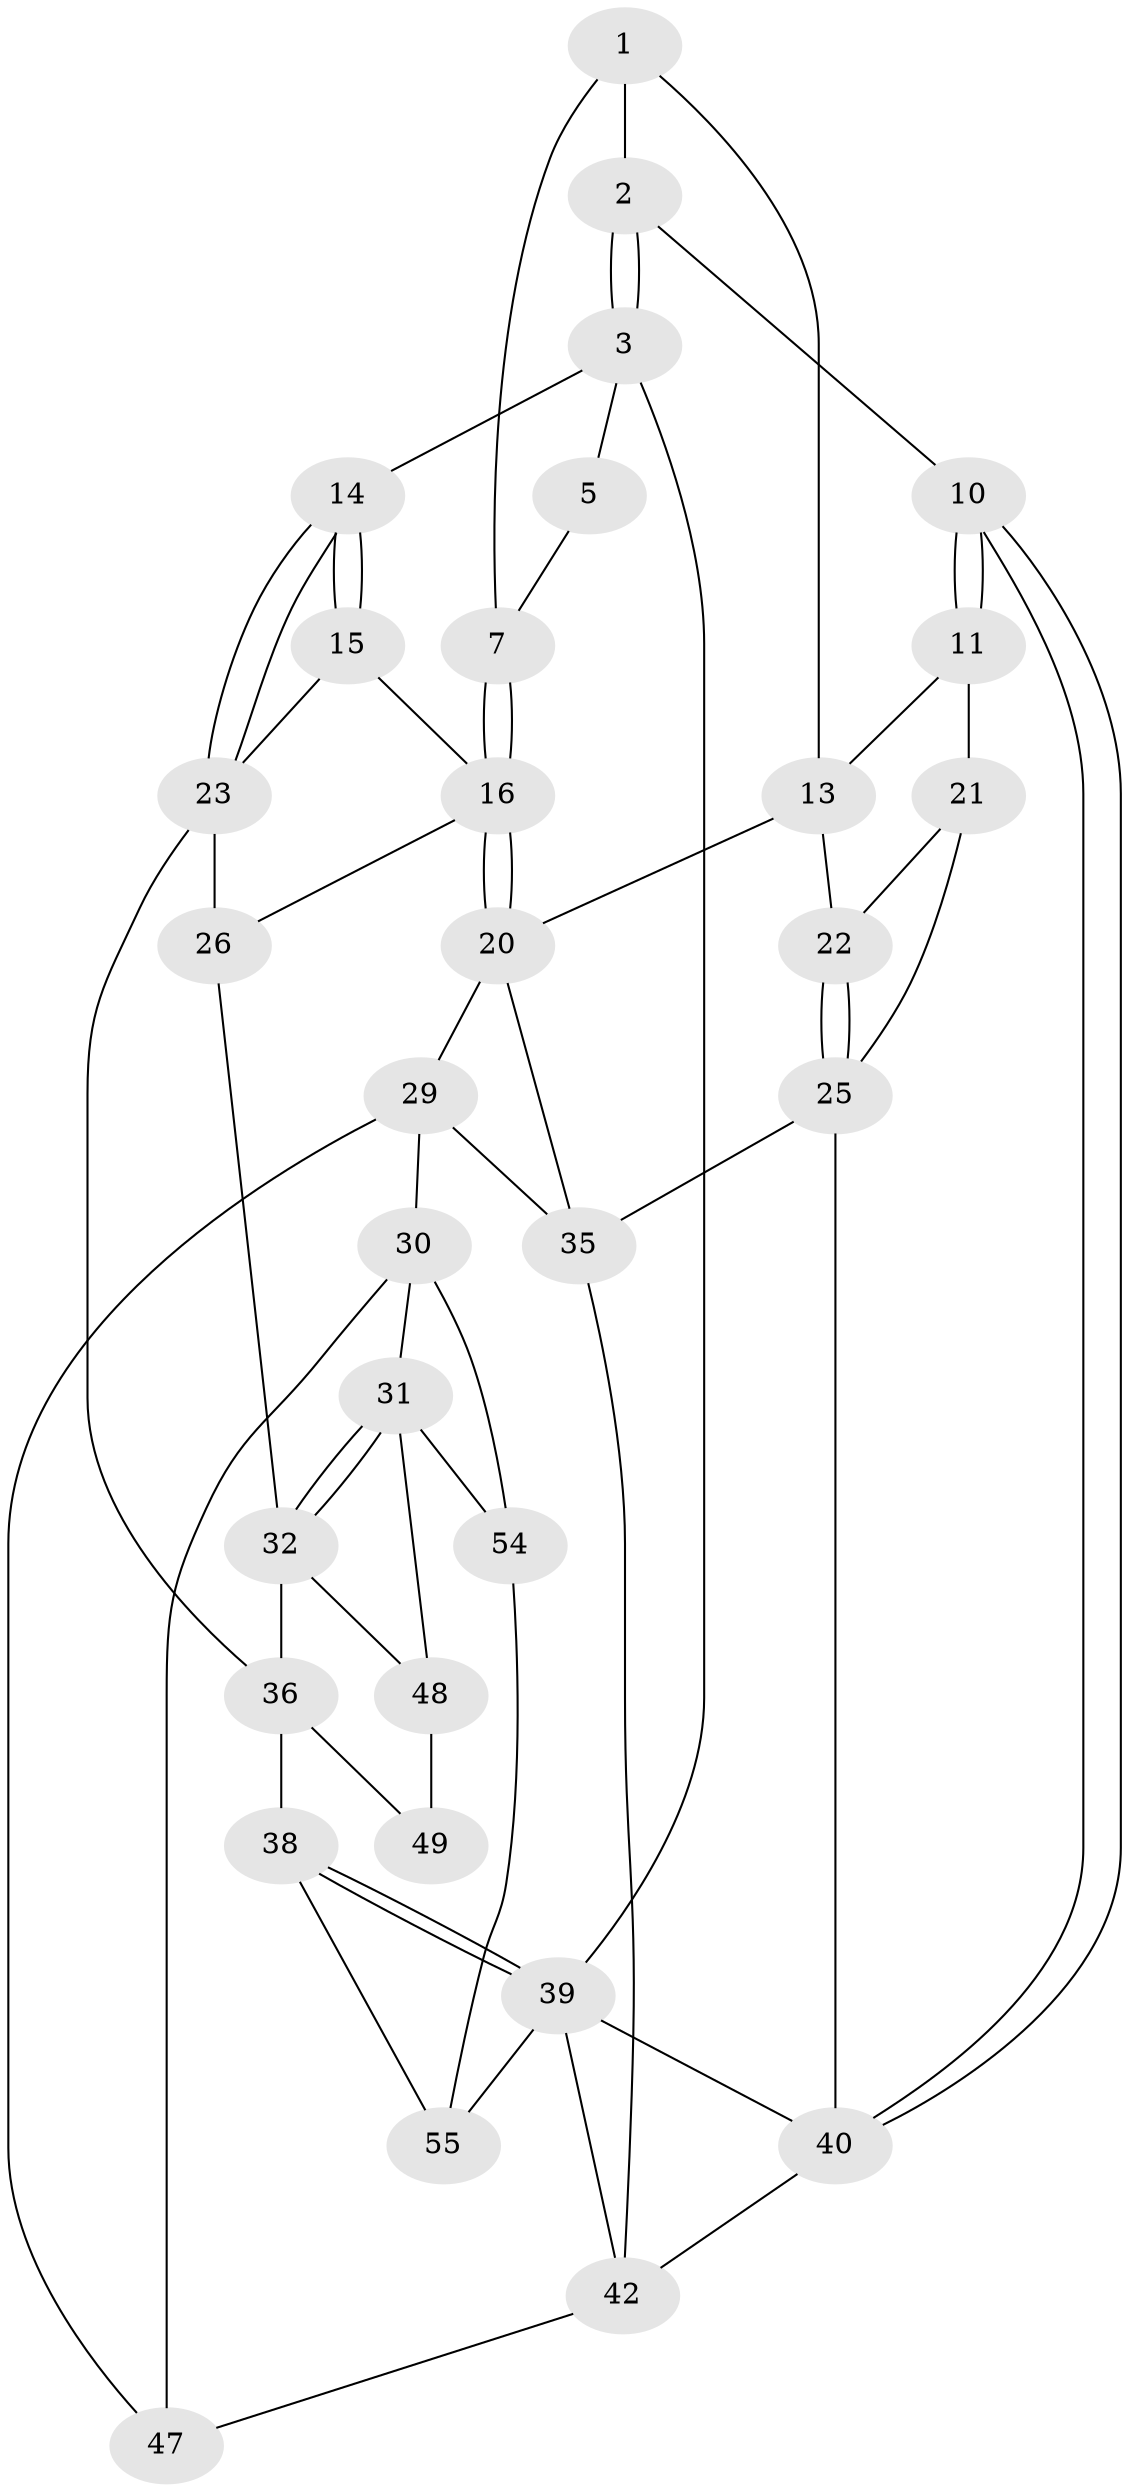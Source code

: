 // Generated by graph-tools (version 1.1) at 2025/24/03/03/25 07:24:40]
// undirected, 32 vertices, 65 edges
graph export_dot {
graph [start="1"]
  node [color=gray90,style=filled];
  1 [pos="+0.7418753134219758+0",super="+6"];
  2 [pos="+0.7666162576173742+0",super="+9"];
  3 [pos="+1+0",super="+4"];
  5 [pos="+0.5784810594461498+0"];
  7 [pos="+0.4704701504535379+0.38690798671916543",super="+8"];
  10 [pos="+1+0.5002568595118225"];
  11 [pos="+1+0.4922066883662026",super="+12"];
  13 [pos="+0.7672371553257132+0.19271862864354738",super="+19"];
  14 [pos="+0+0"];
  15 [pos="+0.31189954691771304+0.15693578865567043",super="+18"];
  16 [pos="+0.4682441141041363+0.4297363844928145",super="+17"];
  20 [pos="+0.49983278527992137+0.47505914588323517",super="+28"];
  21 [pos="+0.743898720648948+0.3901539589421283",super="+24"];
  22 [pos="+0.704311222780751+0.4369961296572531"];
  23 [pos="+0+0.3096888318720473",super="+27"];
  25 [pos="+0.7990889969768573+0.5132515438643016",super="+34"];
  26 [pos="+0.2709362345734496+0.4526100463570665"];
  29 [pos="+0.4737360470787437+0.6681655152214611",super="+44"];
  30 [pos="+0.3445803285384293+0.7402386871292244",super="+53"];
  31 [pos="+0.2998171941767405+0.7243611069049198",super="+52"];
  32 [pos="+0.2826531949055944+0.7166047696361464",super="+33"];
  35 [pos="+0.6792896704332824+0.6050028250480911",super="+43"];
  36 [pos="+0+0.5185364953531518",super="+37"];
  38 [pos="+0+0.8224283098478615"];
  39 [pos="+0+1",super="+45"];
  40 [pos="+1+0.6161251829307423",super="+41"];
  42 [pos="+0.8064060824377438+0.7410857271087574",super="+46"];
  47 [pos="+0.6878701938580454+1"];
  48 [pos="+0.1214551213421312+0.7924434024408515",super="+50"];
  49 [pos="+0+0.7408446821150745",super="+51"];
  54 [pos="+0.252869138854851+1"];
  55 [pos="+0.020341277429000885+0.9052941932308844",super="+56"];
  1 -- 2;
  1 -- 13;
  1 -- 7;
  2 -- 3 [weight=2];
  2 -- 3;
  2 -- 10;
  3 -- 39 [weight=2];
  3 -- 5;
  3 -- 14;
  5 -- 7;
  7 -- 16;
  7 -- 16;
  10 -- 11;
  10 -- 11;
  10 -- 40;
  10 -- 40;
  11 -- 13;
  11 -- 21 [weight=2];
  13 -- 20;
  13 -- 22;
  14 -- 15;
  14 -- 15;
  14 -- 23;
  14 -- 23;
  15 -- 16;
  15 -- 23;
  16 -- 20;
  16 -- 20;
  16 -- 26;
  20 -- 35;
  20 -- 29;
  21 -- 22;
  21 -- 25;
  22 -- 25;
  22 -- 25;
  23 -- 26;
  23 -- 36;
  25 -- 40;
  25 -- 35;
  26 -- 32;
  29 -- 30;
  29 -- 47;
  29 -- 35;
  30 -- 31;
  30 -- 54;
  30 -- 47;
  31 -- 32;
  31 -- 32;
  31 -- 54;
  31 -- 48;
  32 -- 48;
  32 -- 36;
  35 -- 42;
  36 -- 49;
  36 -- 38;
  38 -- 39;
  38 -- 39;
  38 -- 55;
  39 -- 55;
  39 -- 40;
  39 -- 42;
  40 -- 42;
  42 -- 47;
  48 -- 49 [weight=2];
  54 -- 55;
}
